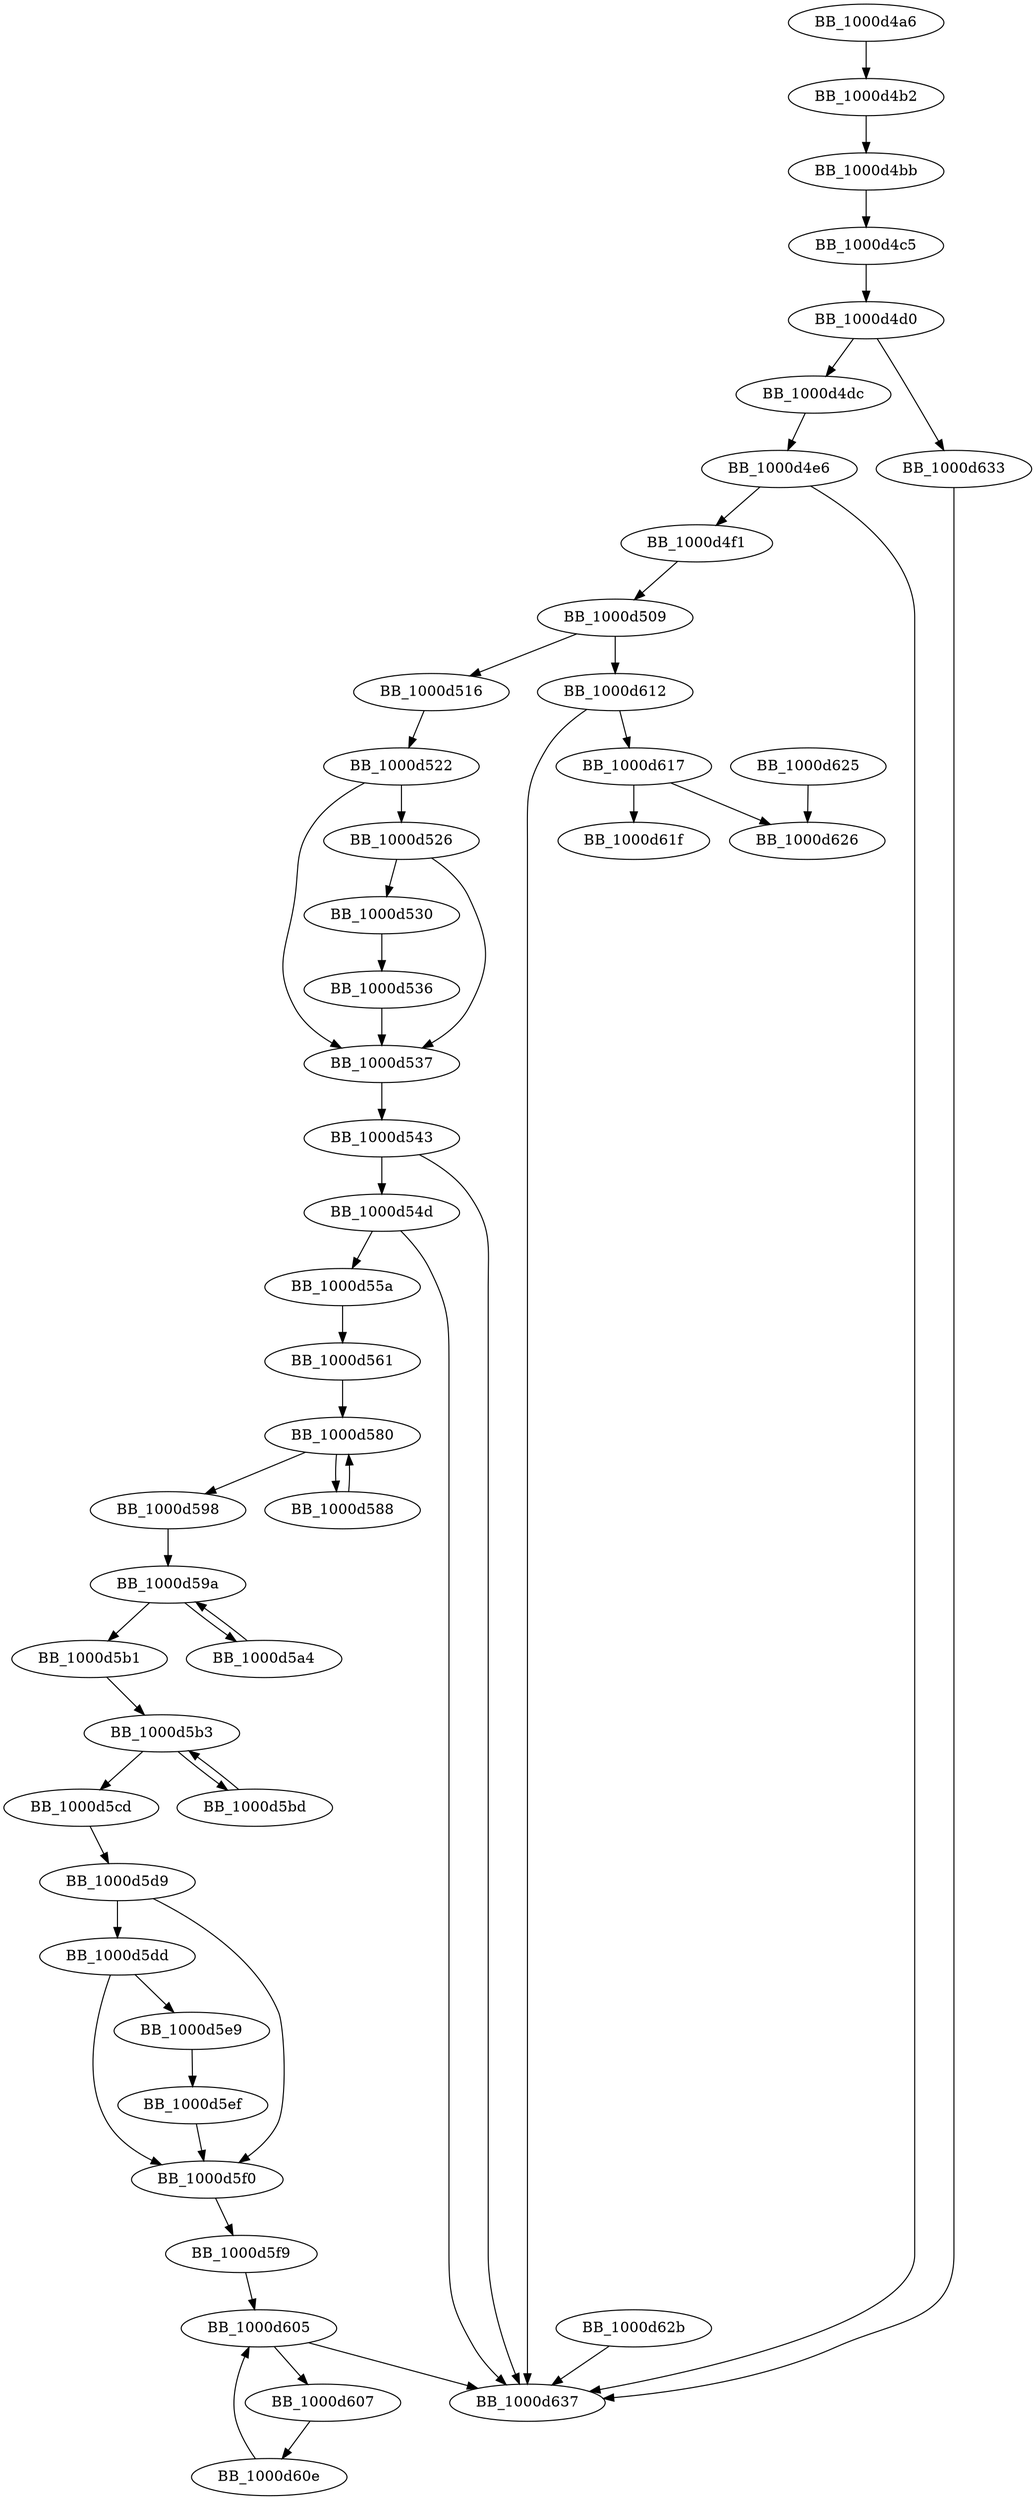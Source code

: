 DiGraph __setmbcp{
BB_1000d4a6->BB_1000d4b2
BB_1000d4b2->BB_1000d4bb
BB_1000d4bb->BB_1000d4c5
BB_1000d4c5->BB_1000d4d0
BB_1000d4d0->BB_1000d4dc
BB_1000d4d0->BB_1000d633
BB_1000d4dc->BB_1000d4e6
BB_1000d4e6->BB_1000d4f1
BB_1000d4e6->BB_1000d637
BB_1000d4f1->BB_1000d509
BB_1000d509->BB_1000d516
BB_1000d509->BB_1000d612
BB_1000d516->BB_1000d522
BB_1000d522->BB_1000d526
BB_1000d522->BB_1000d537
BB_1000d526->BB_1000d530
BB_1000d526->BB_1000d537
BB_1000d530->BB_1000d536
BB_1000d536->BB_1000d537
BB_1000d537->BB_1000d543
BB_1000d543->BB_1000d54d
BB_1000d543->BB_1000d637
BB_1000d54d->BB_1000d55a
BB_1000d54d->BB_1000d637
BB_1000d55a->BB_1000d561
BB_1000d561->BB_1000d580
BB_1000d580->BB_1000d588
BB_1000d580->BB_1000d598
BB_1000d588->BB_1000d580
BB_1000d598->BB_1000d59a
BB_1000d59a->BB_1000d5a4
BB_1000d59a->BB_1000d5b1
BB_1000d5a4->BB_1000d59a
BB_1000d5b1->BB_1000d5b3
BB_1000d5b3->BB_1000d5bd
BB_1000d5b3->BB_1000d5cd
BB_1000d5bd->BB_1000d5b3
BB_1000d5cd->BB_1000d5d9
BB_1000d5d9->BB_1000d5dd
BB_1000d5d9->BB_1000d5f0
BB_1000d5dd->BB_1000d5e9
BB_1000d5dd->BB_1000d5f0
BB_1000d5e9->BB_1000d5ef
BB_1000d5ef->BB_1000d5f0
BB_1000d5f0->BB_1000d5f9
BB_1000d5f9->BB_1000d605
BB_1000d605->BB_1000d607
BB_1000d605->BB_1000d637
BB_1000d607->BB_1000d60e
BB_1000d60e->BB_1000d605
BB_1000d612->BB_1000d617
BB_1000d612->BB_1000d637
BB_1000d617->BB_1000d61f
BB_1000d617->BB_1000d626
BB_1000d625->BB_1000d626
BB_1000d62b->BB_1000d637
BB_1000d633->BB_1000d637
}
